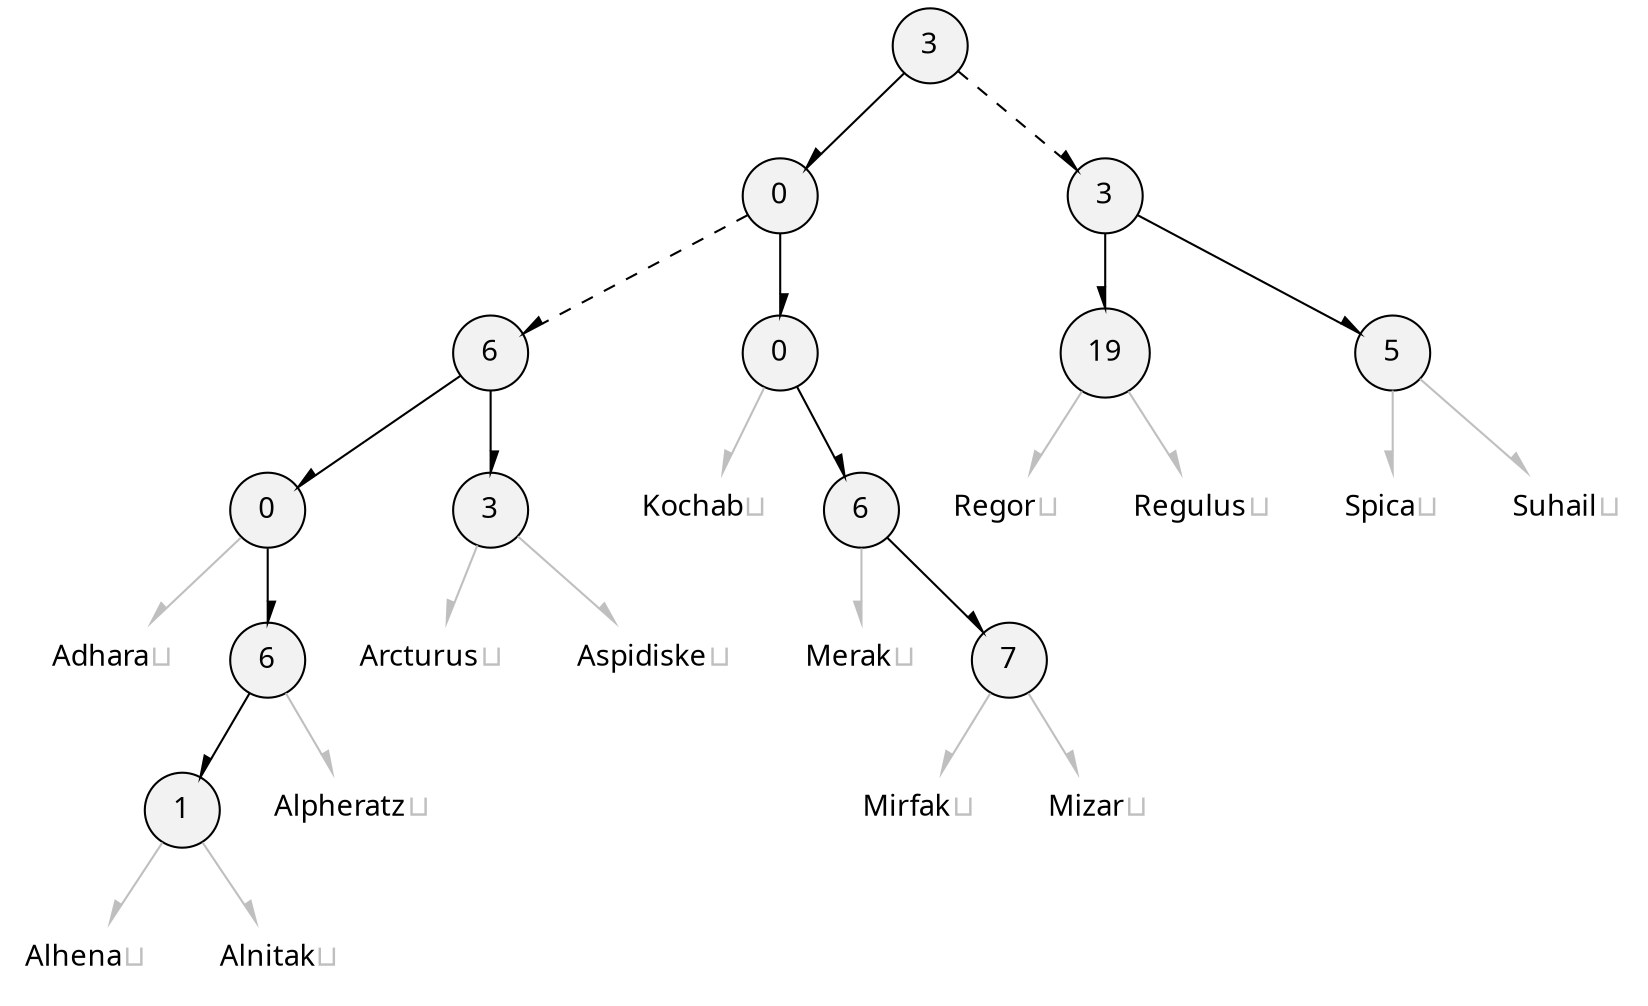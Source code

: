 digraph {
	graph [truecolor=true, bgcolor=transparent, fontname=modern];
	node [shape=none, fontname=modern];
	// tree 0x1009bf210
	// branches
	tree0x1009bf210branch0 [label="3", shape=circle, style=filled, fillcolor=Grey95];
	tree0x1009bf210branch0 -> tree0x1009bf210branch1 [arrowhead=rnormal];
	tree0x1009bf210branch0 -> tree0x1009c16e0branch0 [style=dashed, arrowhead=lnormal];
	tree0x1009bf210branch1 [label="0", shape=circle, style=filled, fillcolor=Grey95];
	tree0x1009bf210branch1 -> tree0x1009c1650branch0 [style=dashed, arrowhead=rnormal];
	tree0x1009bf210branch1 -> tree0x1009bf210branch2 [arrowhead=lnormal];
	tree0x1009bf210branch2 [label="0", shape=circle, style=filled, fillcolor=Grey95];
	tree0x1009bf210branch2 -> tree0x1009bf210leaf1 [color=Gray75, arrowhead=rnormal];
	tree0x1009bf210branch2 -> tree0x1009bf210branch3 [arrowhead=lnormal];
	tree0x1009bf210branch3 [label="6", shape=circle, style=filled, fillcolor=Grey95];
	tree0x1009bf210branch3 -> tree0x1009bf210leaf2 [color=Gray75, arrowhead=rnormal];
	tree0x1009bf210branch3 -> tree0x1009bf210branch4 [arrowhead=lnormal];
	tree0x1009bf210branch4 [label="7", shape=circle, style=filled, fillcolor=Grey95];
	tree0x1009bf210branch4 -> tree0x1009bf210leaf3 [color=Gray75, arrowhead=rnormal];
	tree0x1009bf210branch4 -> tree0x1009bf210leaf4 [color=Gray75, arrowhead=lnormal];
	// leaves
	tree0x1009bf210leaf1 [label = <Kochab<font color="Gray75">⊔</font>>];
	tree0x1009bf210leaf2 [label = <Merak<font color="Gray75">⊔</font>>];
	tree0x1009bf210leaf3 [label = <Mirfak<font color="Gray75">⊔</font>>];
	tree0x1009bf210leaf4 [label = <Mizar<font color="Gray75">⊔</font>>];
	// tree 0x1009c1650
	// branches
	tree0x1009c1650branch0 [label="6", shape=circle, style=filled, fillcolor=Grey95];
	tree0x1009c1650branch0 -> tree0x1009c1650branch1 [arrowhead=rnormal];
	tree0x1009c1650branch0 -> tree0x1009c1650branch4 [arrowhead=lnormal];
	tree0x1009c1650branch1 [label="0", shape=circle, style=filled, fillcolor=Grey95];
	tree0x1009c1650branch1 -> tree0x1009c1650leaf0 [color=Gray75, arrowhead=rnormal];
	tree0x1009c1650branch1 -> tree0x1009c1650branch2 [arrowhead=lnormal];
	tree0x1009c1650branch2 [label="6", shape=circle, style=filled, fillcolor=Grey95];
	tree0x1009c1650branch2 -> tree0x1009c1650branch3 [arrowhead=rnormal];
	tree0x1009c1650branch2 -> tree0x1009c1650leaf3 [color=Gray75, arrowhead=lnormal];
	tree0x1009c1650branch3 [label="1", shape=circle, style=filled, fillcolor=Grey95];
	tree0x1009c1650branch3 -> tree0x1009c1650leaf1 [color=Gray75, arrowhead=rnormal];
	tree0x1009c1650branch3 -> tree0x1009c1650leaf2 [color=Gray75, arrowhead=lnormal];
	tree0x1009c1650branch4 [label="3", shape=circle, style=filled, fillcolor=Grey95];
	tree0x1009c1650branch4 -> tree0x1009c1650leaf4 [color=Gray75, arrowhead=rnormal];
	tree0x1009c1650branch4 -> tree0x1009c1650leaf5 [color=Gray75, arrowhead=lnormal];
	// leaves
	tree0x1009c1650leaf0 [label = <Adhara<font color="Gray75">⊔</font>>];
	tree0x1009c1650leaf1 [label = <Alhena<font color="Gray75">⊔</font>>];
	tree0x1009c1650leaf2 [label = <Alnitak<font color="Gray75">⊔</font>>];
	tree0x1009c1650leaf3 [label = <Alpheratz<font color="Gray75">⊔</font>>];
	tree0x1009c1650leaf4 [label = <Arcturus<font color="Gray75">⊔</font>>];
	tree0x1009c1650leaf5 [label = <Aspidiske<font color="Gray75">⊔</font>>];
	// tree 0x1009c16e0
	// branches
	tree0x1009c16e0branch0 [label="3", shape=circle, style=filled, fillcolor=Grey95];
	tree0x1009c16e0branch0 -> tree0x1009c16e0branch1 [arrowhead=rnormal];
	tree0x1009c16e0branch0 -> tree0x1009c16e0branch2 [arrowhead=lnormal];
	tree0x1009c16e0branch1 [label="19", shape=circle, style=filled, fillcolor=Grey95];
	tree0x1009c16e0branch1 -> tree0x1009c16e0leaf0 [color=Gray75, arrowhead=rnormal];
	tree0x1009c16e0branch1 -> tree0x1009c16e0leaf1 [color=Gray75, arrowhead=lnormal];
	tree0x1009c16e0branch2 [label="5", shape=circle, style=filled, fillcolor=Grey95];
	tree0x1009c16e0branch2 -> tree0x1009c16e0leaf2 [color=Gray75, arrowhead=rnormal];
	tree0x1009c16e0branch2 -> tree0x1009c16e0leaf3 [color=Gray75, arrowhead=lnormal];
	// leaves
	tree0x1009c16e0leaf0 [label = <Regor<font color="Gray75">⊔</font>>];
	tree0x1009c16e0leaf1 [label = <Regulus<font color="Gray75">⊔</font>>];
	tree0x1009c16e0leaf2 [label = <Spica<font color="Gray75">⊔</font>>];
	tree0x1009c16e0leaf3 [label = <Suhail<font color="Gray75">⊔</font>>];
}
